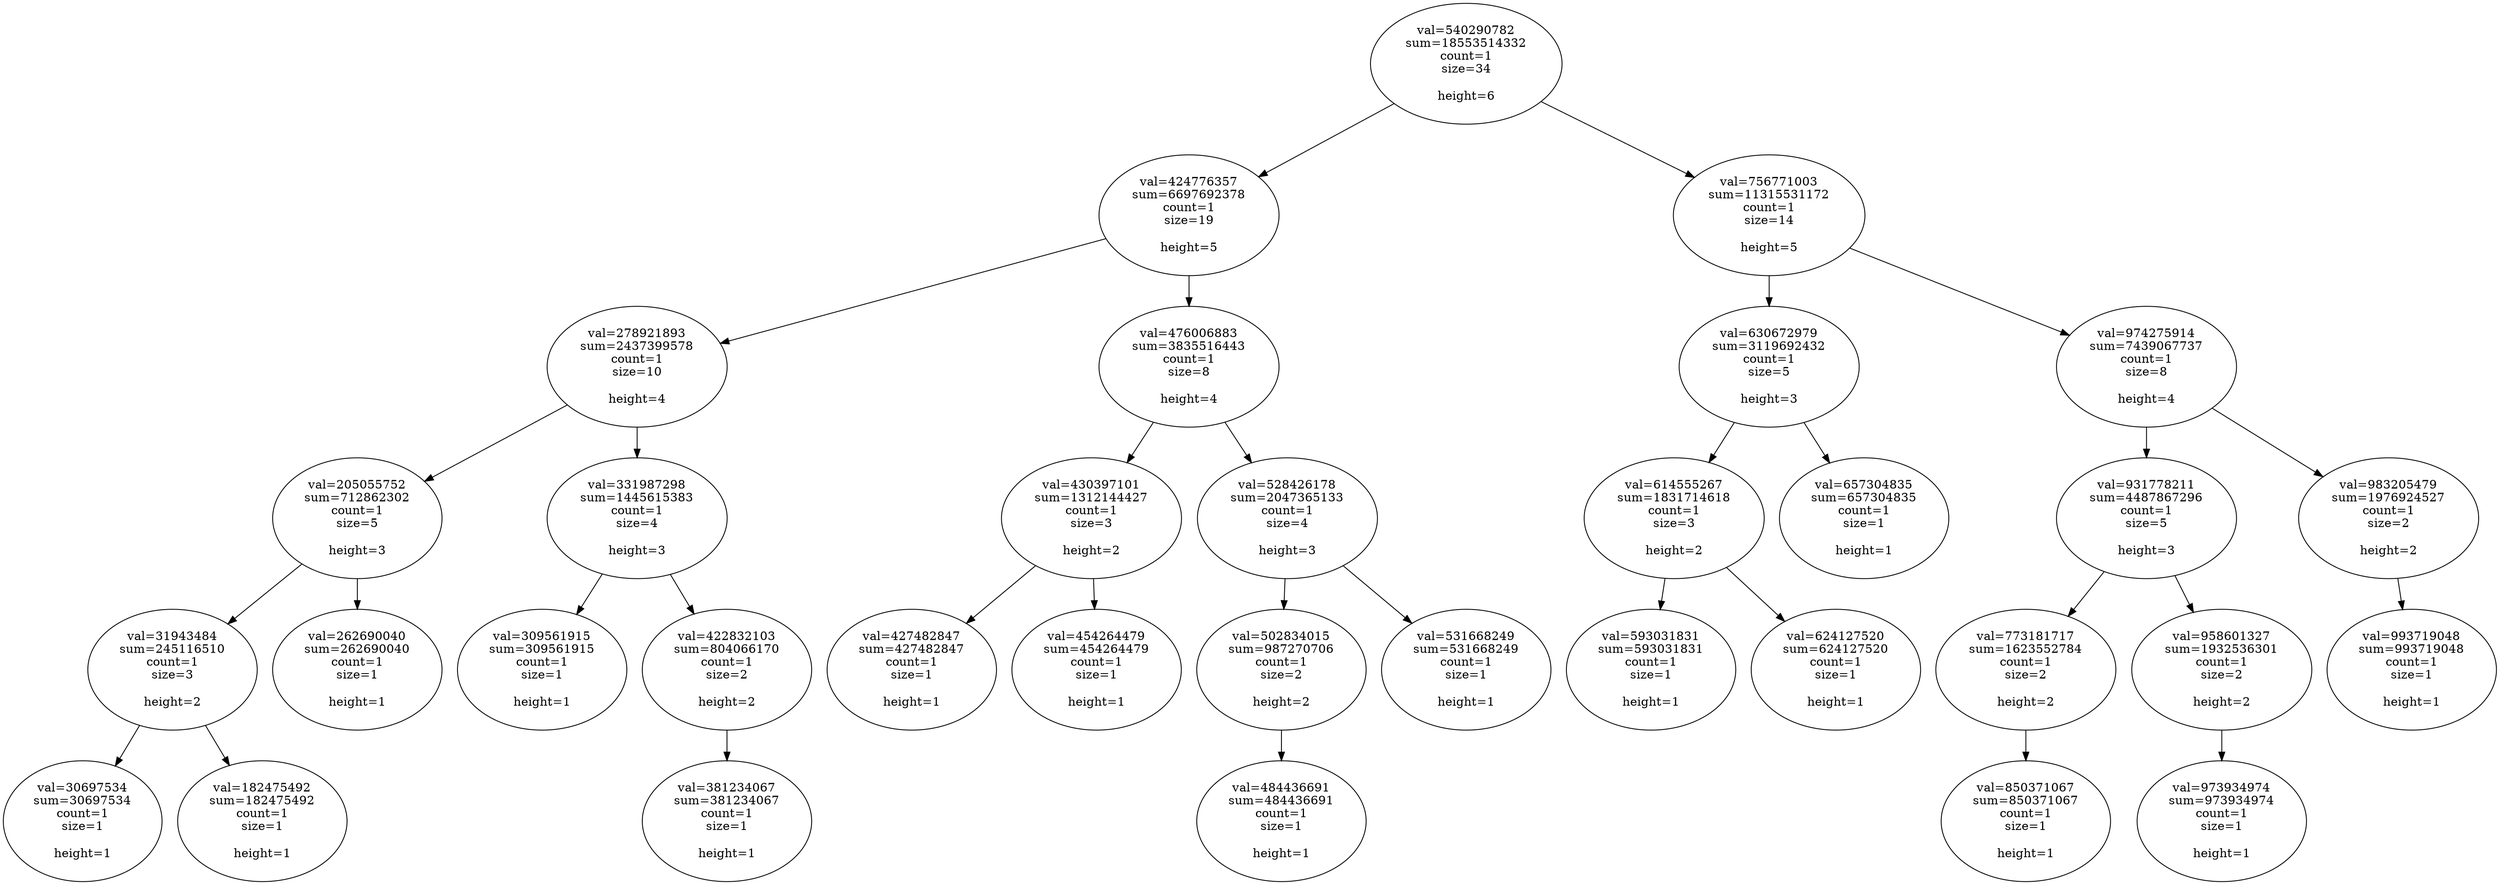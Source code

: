 digraph {
	1 [label=<val=30697534<BR/>sum=30697534<BR/>count=1<BR/>size=1<BR/><BR/>height=1<BR/>>]
	2 [label=<val=31943484<BR/>sum=245116510<BR/>count=1<BR/>size=3<BR/><BR/>height=2<BR/>>]
	3 [label=<val=182475492<BR/>sum=182475492<BR/>count=1<BR/>size=1<BR/><BR/>height=1<BR/>>]
	2 -> 1
	2 -> 3
	4 [label=<val=205055752<BR/>sum=712862302<BR/>count=1<BR/>size=5<BR/><BR/>height=3<BR/>>]
	5 [label=<val=262690040<BR/>sum=262690040<BR/>count=1<BR/>size=1<BR/><BR/>height=1<BR/>>]
	4 -> 2
	4 -> 5
	6 [label=<val=278921893<BR/>sum=2437399578<BR/>count=1<BR/>size=10<BR/><BR/>height=4<BR/>>]
	7 [label=<val=309561915<BR/>sum=309561915<BR/>count=1<BR/>size=1<BR/><BR/>height=1<BR/>>]
	8 [label=<val=331987298<BR/>sum=1445615383<BR/>count=1<BR/>size=4<BR/><BR/>height=3<BR/>>]
	9 [label=<val=381234067<BR/>sum=381234067<BR/>count=1<BR/>size=1<BR/><BR/>height=1<BR/>>]
	10 [label=<val=422832103<BR/>sum=804066170<BR/>count=1<BR/>size=2<BR/><BR/>height=2<BR/>>]
	10 -> 9
	8 -> 7
	8 -> 10
	6 -> 4
	6 -> 8
	11 [label=<val=424776357<BR/>sum=6697692378<BR/>count=1<BR/>size=19<BR/><BR/>height=5<BR/>>]
	12 [label=<val=427482847<BR/>sum=427482847<BR/>count=1<BR/>size=1<BR/><BR/>height=1<BR/>>]
	13 [label=<val=430397101<BR/>sum=1312144427<BR/>count=1<BR/>size=3<BR/><BR/>height=2<BR/>>]
	14 [label=<val=454264479<BR/>sum=454264479<BR/>count=1<BR/>size=1<BR/><BR/>height=1<BR/>>]
	13 -> 12
	13 -> 14
	15 [label=<val=476006883<BR/>sum=3835516443<BR/>count=1<BR/>size=8<BR/><BR/>height=4<BR/>>]
	16 [label=<val=484436691<BR/>sum=484436691<BR/>count=1<BR/>size=1<BR/><BR/>height=1<BR/>>]
	17 [label=<val=502834015<BR/>sum=987270706<BR/>count=1<BR/>size=2<BR/><BR/>height=2<BR/>>]
	17 -> 16
	18 [label=<val=528426178<BR/>sum=2047365133<BR/>count=1<BR/>size=4<BR/><BR/>height=3<BR/>>]
	19 [label=<val=531668249<BR/>sum=531668249<BR/>count=1<BR/>size=1<BR/><BR/>height=1<BR/>>]
	18 -> 17
	18 -> 19
	15 -> 13
	15 -> 18
	11 -> 6
	11 -> 15
	20 [label=<val=540290782<BR/>sum=18553514332<BR/>count=1<BR/>size=34<BR/><BR/>height=6<BR/>>]
	21 [label=<val=593031831<BR/>sum=593031831<BR/>count=1<BR/>size=1<BR/><BR/>height=1<BR/>>]
	22 [label=<val=614555267<BR/>sum=1831714618<BR/>count=1<BR/>size=3<BR/><BR/>height=2<BR/>>]
	23 [label=<val=624127520<BR/>sum=624127520<BR/>count=1<BR/>size=1<BR/><BR/>height=1<BR/>>]
	22 -> 21
	22 -> 23
	24 [label=<val=630672979<BR/>sum=3119692432<BR/>count=1<BR/>size=5<BR/><BR/>height=3<BR/>>]
	25 [label=<val=657304835<BR/>sum=657304835<BR/>count=1<BR/>size=1<BR/><BR/>height=1<BR/>>]
	24 -> 22
	24 -> 25
	26 [label=<val=756771003<BR/>sum=11315531172<BR/>count=1<BR/>size=14<BR/><BR/>height=5<BR/>>]
	27 [label=<val=773181717<BR/>sum=1623552784<BR/>count=1<BR/>size=2<BR/><BR/>height=2<BR/>>]
	28 [label=<val=850371067<BR/>sum=850371067<BR/>count=1<BR/>size=1<BR/><BR/>height=1<BR/>>]
	27 -> 28
	29 [label=<val=931778211<BR/>sum=4487867296<BR/>count=1<BR/>size=5<BR/><BR/>height=3<BR/>>]
	30 [label=<val=958601327<BR/>sum=1932536301<BR/>count=1<BR/>size=2<BR/><BR/>height=2<BR/>>]
	31 [label=<val=973934974<BR/>sum=973934974<BR/>count=1<BR/>size=1<BR/><BR/>height=1<BR/>>]
	30 -> 31
	29 -> 27
	29 -> 30
	32 [label=<val=974275914<BR/>sum=7439067737<BR/>count=1<BR/>size=8<BR/><BR/>height=4<BR/>>]
	33 [label=<val=983205479<BR/>sum=1976924527<BR/>count=1<BR/>size=2<BR/><BR/>height=2<BR/>>]
	34 [label=<val=993719048<BR/>sum=993719048<BR/>count=1<BR/>size=1<BR/><BR/>height=1<BR/>>]
	33 -> 34
	32 -> 29
	32 -> 33
	26 -> 24
	26 -> 32
	20 -> 11
	20 -> 26
{rank=source;20}
}
